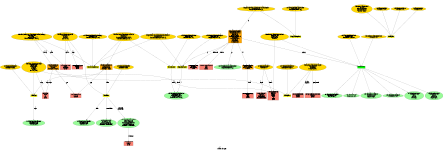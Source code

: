 // Copyright (c) 2019 Jeff Boody
//
// Permission is hereby granted, free of charge, to any person obtaining a
// copy of this software and associated documentation files (the "Software"),
// to deal in the Software without restriction, including without limitation
// the rights to use, copy, modify, merge, publish, distribute, sublicense,
// and/or sell copies of the Software, and to permit persons to whom the
// Software is furnished to do so, subject to the following conditions:
//
// The above copyright notice and this permission notice shall be included
// in all copies or substantial portions of the Software.
//
// THE SOFTWARE IS PROVIDED "AS IS", WITHOUT WARRANTY OF ANY KIND, EXPRESS OR
// IMPLIED, INCLUDING BUT NOT LIMITED TO THE WARRANTIES OF MERCHANTABILITY,
// FITNESS FOR A PARTICULAR PURPOSE AND NONINFRINGEMENT. IN NO EVENT SHALL THE
// AUTHORS OR COPYRIGHT HOLDERS BE LIABLE FOR ANY CLAIM, DAMAGES OR OTHER
// LIABILITY, WHETHER IN AN ACTION OF CONTRACT, TORT OR OTHERWISE, ARISING FROM,
// OUT OF OR IN CONNECTION WITH THE SOFTWARE OR THE USE OR OTHER DEALINGS IN
// THE SOFTWARE.

// sudo apt-get install graphviz
// xdot api.dot
digraph VULKAN_KIT
{
	label="Vulkan Kit API";
	fontsize=20;
	size="3,1";
	ratio=fill;

	// handles
	vkk_buffer_t            [shape=box, fillcolor=yellow, style=filled];
	vkk_engine_t            [shape=box, fillcolor=yellow, style=filled];
	vkk_graphicsPipeline_t  [shape=box, fillcolor=yellow, style=filled];
	vkk_image_t             [shape=box, fillcolor=yellow, style=filled];
	vkk_pipelineLayout_t    [shape=box, fillcolor=yellow, style=filled];
	vkk_sampler_t           [shape=box, fillcolor=yellow, style=filled];
	vkk_renderer_t          [shape=box, fillcolor=green, style=filled];
	vkk_uniformSet_t        [shape=box, fillcolor=yellow, style=filled];
	vkk_uniformSetFactory_t [shape=box, fillcolor=yellow, style=filled];

	// enums
	VKK_BLEND_MODE          [shape=box, fillcolor=salmon, style=filled, label="VKK_BLEND_MODE\nDISABLED\nTRANSPARENCY\nCOUNT"];
	VKK_BUFFER_USAGE        [shape=box, fillcolor=salmon, style=filled, label="VKK_BUFFER_USAGE\nUNIFORM\nVERTEX\nCOUNT"];
	VKK_IMAGE_FORMAT        [shape=box, fillcolor=salmon, style=filled, label="VKK_IMAGE_FORMAT\nRGBA8888\nRGBA4444\nRGB888\nRGB565\nRG88\nR8\nDEPTH\nCOUNT"];
	VKK_IMAGE_CAPS          [shape=box, fillcolor=salmon, style=filled, label="VKK_IMAGE_CAPS\nTEXTURE\nMIPMAP\nFILTER_LINEAR\nOFFSCREEN\nOFFSCREEN_BLEND"];
	VKK_INDEX_TYPE          [shape=box, fillcolor=salmon, style=filled, label="VKK_INDEX_TYPE\nUSHORT\nUINT\nCOUNT"];
	VKK_PRIMITIVE_TRIANGLE  [shape=box, fillcolor=salmon, style=filled, label="VKK_PRIMITIVE_TRIANGLE\nLIST\nSTRIP\nFAN\nCOUNT"];
	VKK_SAMPLER_FILTER      [shape=box, fillcolor=salmon, style=filled, label="VKK_SAMPLER_FILTER\nNEAREST\nLINEAR\nCOUNT"];
	VKK_SAMPLER_MIPMAP_MODE [shape=box, fillcolor=salmon, style=filled, label="VKK_SAMPLER_MIPMAP_MODE\nNEAREST\nLINEAR\nCOUNT"];
	VKK_STAGE               [shape=box, fillcolor=salmon, style=filled, label="VKK_STAGE\nDEPTH\nVS\nFS\nVSFS\nCOUNT"];
	VKK_UNIFORM_TYPE        [shape=box, fillcolor=salmon, style=filled, label="VKK_UNIFORM_TYPE\nBUFFER\nSAMPLER\nCOUNT"];
	VKK_UPDATE_MODE         [shape=box, fillcolor=salmon, style=filled, label="VKK_UPDATE_MODE\nSTATIC\nDEFAULT\nOFFSCREEN\nCOUNT"];
	VKK_VERTEX_FORMAT       [shape=box, fillcolor=salmon, style=filled, label="VKK_VERTEX_FORMAT\nFLOAT\nINT\nSHORT\nCOUNT"];

	// structures
	vkk_uniformAttachment_t    [shape=box, fillcolor=orange, style=filled, label="vkk_uniformAttachment_t\nuint32_t binding;\nint type;\nvkk_buffer_t* buffer;\nvkk_image_t*  image;"];
	vkk_uniformBinding_t       [shape=box, fillcolor=orange, style=filled, label="vkk_uniformBinding_t\nuint32_t binding;\nint type;\nint stage;\nvkk_sampler_t* sampler;"];
	vkk_vertexBufferInfo_t     [shape=box, fillcolor=orange, style=filled, label="vkk_vertexBufferInfo_t\nuint32_t location;\nuint32_t components;\nint format;"];
	vkk_graphicsPipelineInfo_t [shape=box, fillcolor=orange, style=filled, label="vkk_graphicsPipelineInfo_t\nvkk_renderer_t* renderer;\nvkk_pipelineLayout_t* pl;\nconst char* vs;\nconst char* fs;\nuint32_t vb_count;\nvkk_vertexBufferInfo_t* vbi;\nint primitive;\nint primitive_restart;\nint cull_back;\nint depth_test;\nint depth_write;\nint blend_mode;"];

	// functions
	vkk_engine_new                     [fillcolor=gold, style=filled, label="vkk_engine_t* vkk_engine_new(\nvoid* app,\nconst char* app_name,\nuint32_t app_version,\nconst char* resource,\nconst char* cache);"];
	vkk_engine_delete                  [fillcolor=gold, style=filled, label="void vkk_engine_delete(\nvkk_engine_t** _self);"];
	vkk_engine_shutdown                [fillcolor=gold, style=filled, label="void vkk_engine_shutdown(\nvkk_engine_t* self);"];
	vkk_engine_newRenderer             [fillcolor=gold, style=filled, label="vkk_renderer_t* vkk_engine_newRenderer(\nvkk_engine_t* self,\nuint32_t width,\nuint32_t height,\nint format);"];
	vkk_engine_deleteRenderer          [fillcolor=gold, style=filled, label="void vkk_engine_deleteRenderer(\nvkk_engine_t* self,\nvkk_renderer_t** _renderer);"];
	vkk_engine_newBuffer               [fillcolor=gold, style=filled, label="vkk_buffer_t* vkk_engine_newBuffer(\nvkk_engine_t* self,\nint update,\nint usage,\nsize_t size,\nconst void* buf);"];
	vkk_engine_deleteBuffer            [fillcolor=gold, style=filled, label="void vkk_engine_deleteBuffer(\nvkk_engine_t* self,\nvkk_buffer_t** _buffer);"];
	vkk_engine_newImage                [fillcolor=gold, style=filled, label="vkk_image_t* vkk_engine_newImage(\nvkk_engine_t* self,\nuint32_t width,\nuint32_t height,\nint format,\nint mipmap,\nint stage,\nconst void* pixels);"];
	vkk_engine_deleteImage             [fillcolor=gold, style=filled, label="void vkk_engine_deleteImage(\nvkk_engine_t* self,\nvkk_image_t** _image);"];
	vkk_engine_imageCaps               [fillcolor=gold, style=filled, label="int vkk_engine_imageCaps(\nvkk_engine_t* self,\nint format);"];
	vkk_engine_newSampler              [fillcolor=gold, style=filled, label="vkk_sampler_t* vkk_engine_newSampler(\nvkk_engine_t* self,\nint min_filter,\nint mag_filter,\nint mipmap_mode);"];
	vkk_engine_deleteSampler           [fillcolor=gold, style=filled, label="void vkk_engine_deleteSampler(\nvkk_engine_t* self,\nvkk_sampler_t** _sampler);"];
	vkk_engine_newUniformSetFactory    [fillcolor=gold, style=filled, label="vkk_uniformSetFactory_t* vkk_engine_newUniformSetFactory(\nvkk_engine_t* self,\nint update,\nuint32_t ub_count,\nvkk_uniformBinding_t* ub_array);"];
	vkk_engine_deleteUniformSetFactory [fillcolor=gold, style=filled, label="void vkk_engine_deleteUniformSetFactory(\nvkk_engine_t* self,\nvkk_uniformSetFactory_t** _usf);"];
	vkk_engine_newUniformSet           [fillcolor=gold, style=filled, label="vkk_uniformSet_t* vkk_engine_newUniformSet(\nvkk_engine_t* self,\nuint32_t set,\nuint32_t ua_count,\nvkk_uniformAttachment_t* ua_array,\nvkk_uniformSetFactory_t* usf);"];
	vkk_engine_deleteUniformSet        [fillcolor=gold, style=filled, label="void vkk_engine_deleteUniformSet(\nvkk_engine_t* self,\nvkk_uniformSet_t** _us);"];
	vkk_engine_newPipelineLayout       [fillcolor=gold, style=filled, label="vkk_pipelineLayout_t* vkk_engine_newPipelineLayout(\nvkk_engine_t* self,\nuint32_t usf_count,\nvkk_uniformSetFactory_t** usf_array);"];
	vkk_engine_deletePipelineLayout    [fillcolor=gold, style=filled, label="void vkk_engine_deletePipelineLayout(\nvkk_engine_t* self,\nvkk_pipelineLayout_t** _pl);"];
	vkk_engine_newGraphicsPipeline     [fillcolor=gold, style=filled, label="vkk_graphicsPipeline_t* vkk_engine_newGraphicsPipeline(\nvkk_engine_t* self,\nvkk_graphicsPipelineInfo_t* gpi);"];
	vkk_engine_deleteGraphicsPipeline  [fillcolor=gold, style=filled, label="void vkk_engine_deleteGraphicsPipeline(\nvkk_engine_t* self,\nvkk_graphicsPipeline_t** _gp);"];
	vkk_engine_resize                  [fillcolor=gold, style=filled, label="int vkk_engine_resize(\nvkk_engine_t* self);"];
	vkk_engine_renderer                [fillcolor=gold, style=filled, label="vkk_renderer_t* vkk_engine_renderer(\nvkk_engine_t* self);"];
	vkk_renderer_beginDefault          [fillcolor=palegreen, style=filled, label="int vkk_renderer_beginDefault(\nvkk_renderer_t* self,\nfloat* clear_color);"];
	vkk_renderer_beginOffscreen        [fillcolor=palegreen, style=filled, label="int vkk_renderer_beginOffscreen(\nvkk_renderer_t* self,\nvkk_image_t* image,\nfloat* clear_color);"];
	vkk_renderer_end                   [fillcolor=palegreen, style=filled, label="void vkk_renderer_end(\nvkk_renderer_t* self);"];
	vkk_renderer_surfaceSize           [fillcolor=palegreen, style=filled, label="void vkk_renderer_surfaceSize(\nvkk_renderer_t* self,\nuint32_t* _width,\nuint32_t* _height);"];
	vkk_renderer_updateBuffer          [fillcolor=palegreen, style=filled, label="void vkk_renderer_updateBuffer(\nvkk_renderer_t* self,\nvkk_buffer_t* buffer,\nconst void* buf);"];
	vkk_renderer_bindGraphicsPipeline  [fillcolor=palegreen, style=filled, label="void vkk_renderer_bindGraphicsPipeline(\nvkk_renderer_t* self,\nvkk_graphicsPipeline_t* gp);"];
	vkk_renderer_bindUniformSets       [fillcolor=palegreen, style=filled, label="void vkk_renderer_bindUniformSets(\nvkk_renderer_t* self,\nvkk_pipelineLayout_t* pl,\nuint32_t us_count,\nvkk_uniformSet_t** us_array);"];
	vkk_renderer_clearDepth            [fillcolor=palegreen, style=filled, label="void vkk_renderer_clearDepth(\nvkk_renderer_t* self);"];
	vkk_renderer_viewport              [fillcolor=palegreen, style=filled, label="void vkk_renderer_viewport(\nvkk_renderer_t* self,\nfloat x,\nfloat y,\nfloat width,\nfloat height);"];
	vkk_renderer_scissor               [fillcolor=palegreen, style=filled, label="void vkk_renderer_scissor(\nvkk_renderer_t* self,\nuint32_t x,\nuint32_t y,\nuint32_t width,\nuint32_t height);"];
	vkk_renderer_draw                  [fillcolor=palegreen, style=filled, label="void vkk_renderer_draw(\nvkk_renderer_t* self,\nuint32_t vertex_count,\nuint32_t vertex_buffer_count,\nvkk_buffer_t** vertex_buffers);"];
	vkk_renderer_drawIndexed           [fillcolor=palegreen, style=filled, label="void vkk_renderer_drawIndexed(\nvkk_renderer_t* self,\nuint32_t vertex_count,\nuint32_t vertex_buffer_count,\nint index_type,\nvkk_buffer_t* index_buffer,\nvkk_buffer_t** vertex_buffers);"];

	// parameters
	vkk_engine_new                     -> vkk_engine_t;
	vkk_engine_delete                  -> vkk_engine_t;
	vkk_engine_shutdown                -> vkk_engine_t;
	vkk_engine_newRenderer             -> vkk_renderer_t;
	vkk_engine_newRenderer             -> VKK_IMAGE_FORMAT;
	vkk_engine_deleteRenderer          -> vkk_renderer_t;
	vkk_engine_newBuffer               -> vkk_buffer_t;
	vkk_engine_newBuffer               -> VKK_UPDATE_MODE  [label="update"];
	vkk_engine_newBuffer               -> VKK_BUFFER_USAGE [label="usage"];
	vkk_engine_deleteBuffer            -> vkk_buffer_t;
	vkk_engine_newImage                -> vkk_image_t;
	vkk_engine_newImage                -> VKK_IMAGE_FORMAT [label="format"];
	vkk_engine_newImage                -> VKK_STAGE        [label="stage"];
	vkk_engine_deleteImage             -> vkk_image_t;
	vkk_engine_newSampler              -> vkk_sampler_t;
	vkk_engine_newSampler              -> VKK_SAMPLER_FILTER      [label="min_filter\nmag_filter"];
	vkk_engine_newSampler              -> VKK_SAMPLER_MIPMAP_MODE [label="mipmap_mode"];
	vkk_engine_deleteSampler           -> vkk_sampler_t;
	vkk_engine_newUniformSetFactory    -> vkk_uniformSetFactory_t;
	vkk_engine_newUniformSetFactory    -> vkk_uniformBinding_t [label="ub_array"];
	vkk_engine_newUniformSetFactory    -> VKK_UPDATE_MODE      [label="update"];
	vkk_engine_deleteUniformSetFactory -> vkk_uniformSetFactory_t;
	vkk_uniformBinding_t               -> vkk_sampler_t    [label="sampler"];
	vkk_uniformBinding_t               -> VKK_STAGE        [label="stage"];
	vkk_uniformBinding_t               -> VKK_UNIFORM_TYPE [label="type"];
	vkk_engine_imageCaps               -> VKK_IMAGE_FORMAT [label="format"];
	vkk_engine_imageCaps               -> VKK_IMAGE_CAPS;
	vkk_engine_newUniformSet           -> vkk_uniformSet_t;
	vkk_engine_newUniformSet           -> vkk_uniformSetFactory_t;
	vkk_engine_newUniformSet           -> vkk_uniformAttachment_t;
	vkk_uniformAttachment_t            -> VKK_UNIFORM_TYPE [label="type"];
	vkk_uniformAttachment_t            -> vkk_buffer_t [label="buffer"];
	vkk_uniformAttachment_t            -> vkk_image_t  [label="image"];
	vkk_engine_deleteUniformSet        -> vkk_uniformSet_t;
	vkk_engine_newPipelineLayout       -> vkk_pipelineLayout_t;
	vkk_engine_newPipelineLayout       -> vkk_uniformSetFactory_t;
	vkk_engine_deletePipelineLayout    -> vkk_pipelineLayout_t;
	vkk_engine_newGraphicsPipeline     -> vkk_graphicsPipeline_t;
	vkk_engine_newGraphicsPipeline     -> vkk_graphicsPipelineInfo_t [label="gpi"];
	vkk_graphicsPipelineInfo_t         -> vkk_renderer_t         [label="renderer"];
	vkk_graphicsPipelineInfo_t         -> vkk_pipelineLayout_t   [label="pl"];
	vkk_graphicsPipelineInfo_t         -> vkk_vertexBufferInfo_t [label="vbi"];
	vkk_graphicsPipelineInfo_t         -> VKK_PRIMITIVE_TRIANGLE [label="primitive"];
	vkk_graphicsPipelineInfo_t         -> VKK_BLEND_MODE         [label="blend_mode"];
	vkk_vertexBufferInfo_t             -> VKK_VERTEX_FORMAT      [label="format"];
	vkk_engine_deleteGraphicsPipeline  -> vkk_graphicsPipeline_t;
	vkk_engine_resize                  -> vkk_engine_t;
	vkk_engine_renderer                -> vkk_renderer_t;
	vkk_image_t                        -> vkk_renderer_beginOffscreen [label="image"];
	vkk_buffer_t                       -> vkk_renderer_updateBuffer   [label="buffer"];
	vkk_graphicsPipelineInfo_t         -> vkk_renderer_bindGraphicsPipeline [label="gp"];
	vkk_pipelineLayout_t               -> vkk_renderer_bindUniformSets      [label="pl"];
	vkk_uniformSet_t                   -> vkk_renderer_bindUniformSets      [label="us_array"];
	vkk_buffer_t                       -> vkk_renderer_draw                 [label="vertex_buffers"];
	vkk_buffer_t                       -> vkk_renderer_drawIndexed          [label="index_buffer\nvertex_buffers"];
	vkk_renderer_drawIndexed           -> VKK_INDEX_TYPE                    [label="index_type"];
	vkk_renderer_t                     -> vkk_renderer_beginDefault;
	vkk_renderer_t                     -> vkk_renderer_end;
	vkk_renderer_t                     -> vkk_renderer_surfaceSize;
	vkk_renderer_t                     -> vkk_renderer_clearDepth;
	vkk_renderer_t                     -> vkk_renderer_viewport;
	vkk_renderer_t                     -> vkk_renderer_scissor;
}
